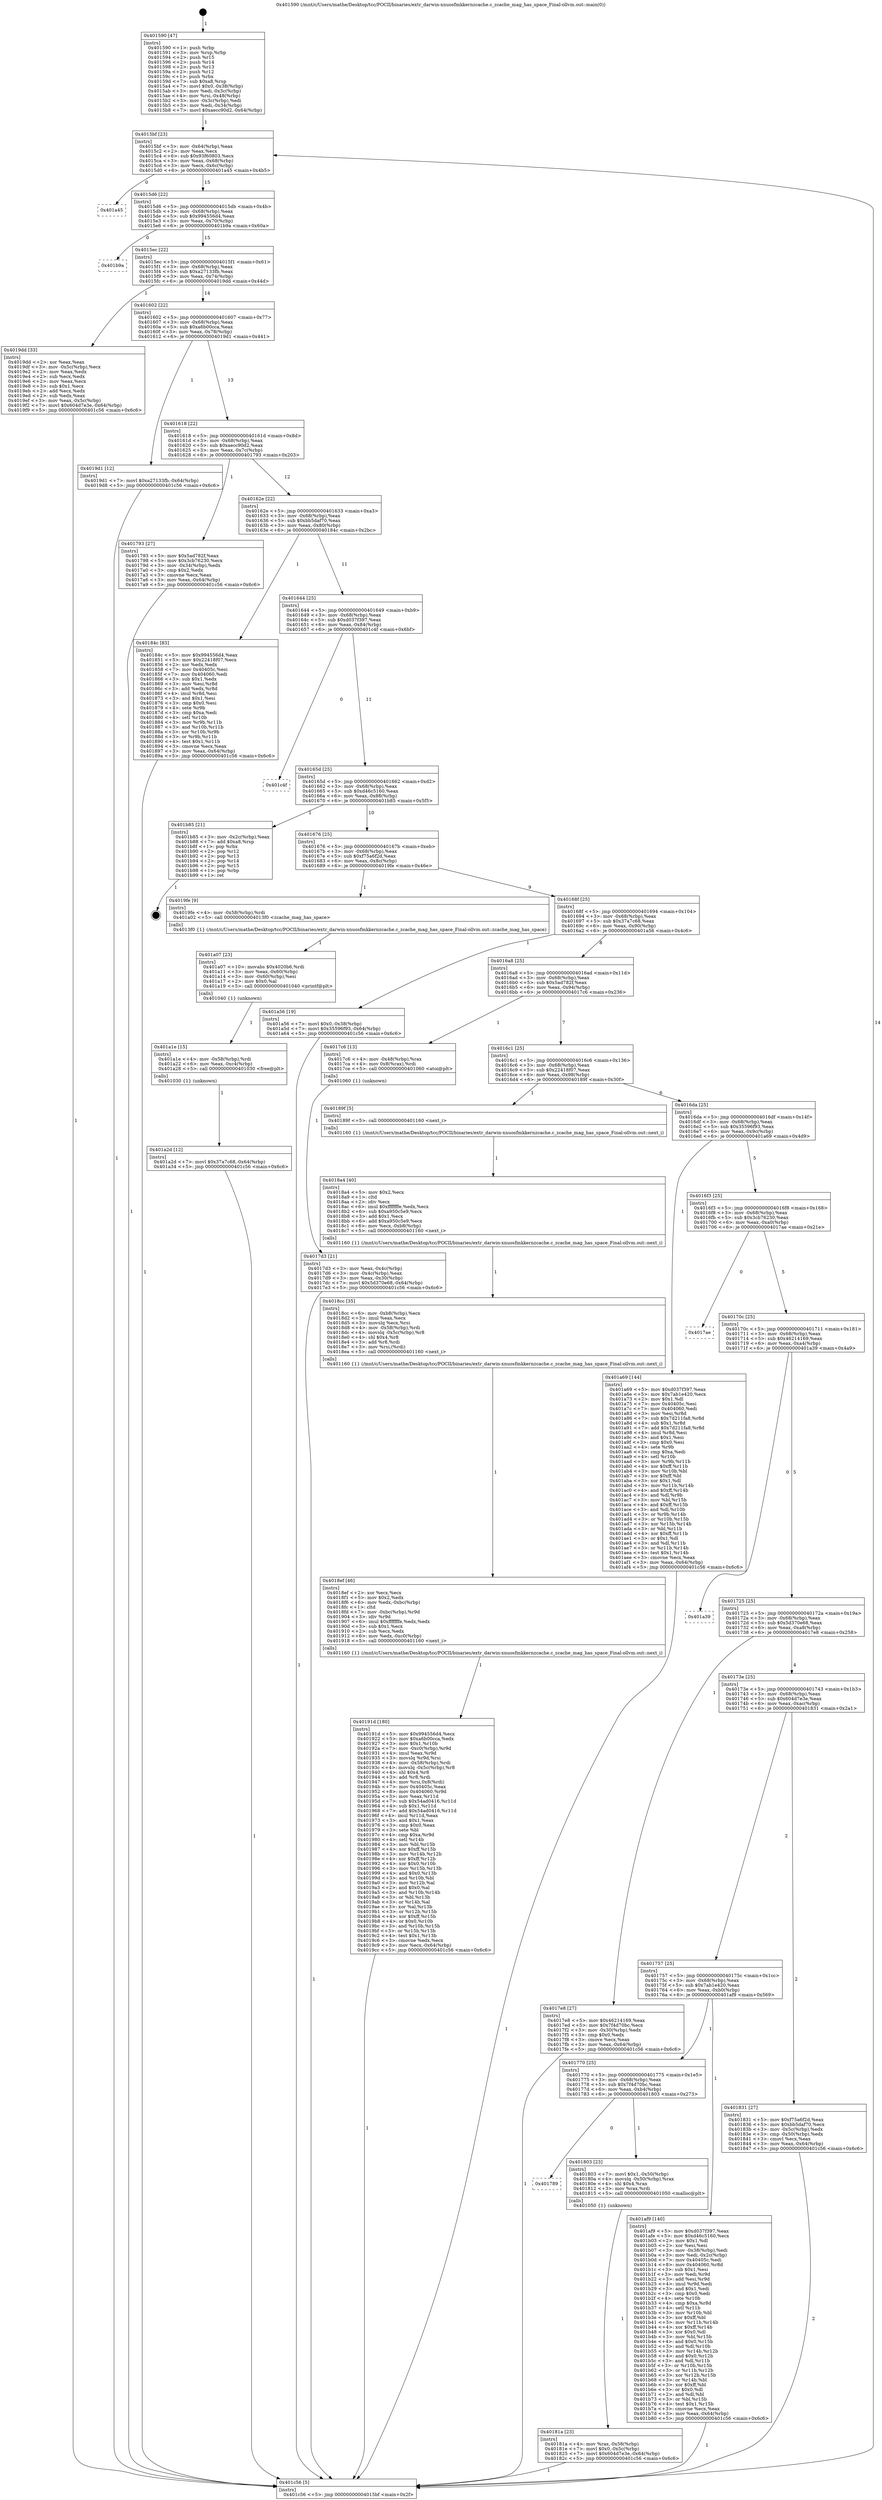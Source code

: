 digraph "0x401590" {
  label = "0x401590 (/mnt/c/Users/mathe/Desktop/tcc/POCII/binaries/extr_darwin-xnuosfmkkernzcache.c_zcache_mag_has_space_Final-ollvm.out::main(0))"
  labelloc = "t"
  node[shape=record]

  Entry [label="",width=0.3,height=0.3,shape=circle,fillcolor=black,style=filled]
  "0x4015bf" [label="{
     0x4015bf [23]\l
     | [instrs]\l
     &nbsp;&nbsp;0x4015bf \<+3\>: mov -0x64(%rbp),%eax\l
     &nbsp;&nbsp;0x4015c2 \<+2\>: mov %eax,%ecx\l
     &nbsp;&nbsp;0x4015c4 \<+6\>: sub $0x93f60803,%ecx\l
     &nbsp;&nbsp;0x4015ca \<+3\>: mov %eax,-0x68(%rbp)\l
     &nbsp;&nbsp;0x4015cd \<+3\>: mov %ecx,-0x6c(%rbp)\l
     &nbsp;&nbsp;0x4015d0 \<+6\>: je 0000000000401a45 \<main+0x4b5\>\l
  }"]
  "0x401a45" [label="{
     0x401a45\l
  }", style=dashed]
  "0x4015d6" [label="{
     0x4015d6 [22]\l
     | [instrs]\l
     &nbsp;&nbsp;0x4015d6 \<+5\>: jmp 00000000004015db \<main+0x4b\>\l
     &nbsp;&nbsp;0x4015db \<+3\>: mov -0x68(%rbp),%eax\l
     &nbsp;&nbsp;0x4015de \<+5\>: sub $0x994556d4,%eax\l
     &nbsp;&nbsp;0x4015e3 \<+3\>: mov %eax,-0x70(%rbp)\l
     &nbsp;&nbsp;0x4015e6 \<+6\>: je 0000000000401b9a \<main+0x60a\>\l
  }"]
  Exit [label="",width=0.3,height=0.3,shape=circle,fillcolor=black,style=filled,peripheries=2]
  "0x401b9a" [label="{
     0x401b9a\l
  }", style=dashed]
  "0x4015ec" [label="{
     0x4015ec [22]\l
     | [instrs]\l
     &nbsp;&nbsp;0x4015ec \<+5\>: jmp 00000000004015f1 \<main+0x61\>\l
     &nbsp;&nbsp;0x4015f1 \<+3\>: mov -0x68(%rbp),%eax\l
     &nbsp;&nbsp;0x4015f4 \<+5\>: sub $0xa27133fb,%eax\l
     &nbsp;&nbsp;0x4015f9 \<+3\>: mov %eax,-0x74(%rbp)\l
     &nbsp;&nbsp;0x4015fc \<+6\>: je 00000000004019dd \<main+0x44d\>\l
  }"]
  "0x401a2d" [label="{
     0x401a2d [12]\l
     | [instrs]\l
     &nbsp;&nbsp;0x401a2d \<+7\>: movl $0x37a7c68,-0x64(%rbp)\l
     &nbsp;&nbsp;0x401a34 \<+5\>: jmp 0000000000401c56 \<main+0x6c6\>\l
  }"]
  "0x4019dd" [label="{
     0x4019dd [33]\l
     | [instrs]\l
     &nbsp;&nbsp;0x4019dd \<+2\>: xor %eax,%eax\l
     &nbsp;&nbsp;0x4019df \<+3\>: mov -0x5c(%rbp),%ecx\l
     &nbsp;&nbsp;0x4019e2 \<+2\>: mov %eax,%edx\l
     &nbsp;&nbsp;0x4019e4 \<+2\>: sub %ecx,%edx\l
     &nbsp;&nbsp;0x4019e6 \<+2\>: mov %eax,%ecx\l
     &nbsp;&nbsp;0x4019e8 \<+3\>: sub $0x1,%ecx\l
     &nbsp;&nbsp;0x4019eb \<+2\>: add %ecx,%edx\l
     &nbsp;&nbsp;0x4019ed \<+2\>: sub %edx,%eax\l
     &nbsp;&nbsp;0x4019ef \<+3\>: mov %eax,-0x5c(%rbp)\l
     &nbsp;&nbsp;0x4019f2 \<+7\>: movl $0x604d7e3e,-0x64(%rbp)\l
     &nbsp;&nbsp;0x4019f9 \<+5\>: jmp 0000000000401c56 \<main+0x6c6\>\l
  }"]
  "0x401602" [label="{
     0x401602 [22]\l
     | [instrs]\l
     &nbsp;&nbsp;0x401602 \<+5\>: jmp 0000000000401607 \<main+0x77\>\l
     &nbsp;&nbsp;0x401607 \<+3\>: mov -0x68(%rbp),%eax\l
     &nbsp;&nbsp;0x40160a \<+5\>: sub $0xa6b00cca,%eax\l
     &nbsp;&nbsp;0x40160f \<+3\>: mov %eax,-0x78(%rbp)\l
     &nbsp;&nbsp;0x401612 \<+6\>: je 00000000004019d1 \<main+0x441\>\l
  }"]
  "0x401a1e" [label="{
     0x401a1e [15]\l
     | [instrs]\l
     &nbsp;&nbsp;0x401a1e \<+4\>: mov -0x58(%rbp),%rdi\l
     &nbsp;&nbsp;0x401a22 \<+6\>: mov %eax,-0xc4(%rbp)\l
     &nbsp;&nbsp;0x401a28 \<+5\>: call 0000000000401030 \<free@plt\>\l
     | [calls]\l
     &nbsp;&nbsp;0x401030 \{1\} (unknown)\l
  }"]
  "0x4019d1" [label="{
     0x4019d1 [12]\l
     | [instrs]\l
     &nbsp;&nbsp;0x4019d1 \<+7\>: movl $0xa27133fb,-0x64(%rbp)\l
     &nbsp;&nbsp;0x4019d8 \<+5\>: jmp 0000000000401c56 \<main+0x6c6\>\l
  }"]
  "0x401618" [label="{
     0x401618 [22]\l
     | [instrs]\l
     &nbsp;&nbsp;0x401618 \<+5\>: jmp 000000000040161d \<main+0x8d\>\l
     &nbsp;&nbsp;0x40161d \<+3\>: mov -0x68(%rbp),%eax\l
     &nbsp;&nbsp;0x401620 \<+5\>: sub $0xaecc90d2,%eax\l
     &nbsp;&nbsp;0x401625 \<+3\>: mov %eax,-0x7c(%rbp)\l
     &nbsp;&nbsp;0x401628 \<+6\>: je 0000000000401793 \<main+0x203\>\l
  }"]
  "0x401a07" [label="{
     0x401a07 [23]\l
     | [instrs]\l
     &nbsp;&nbsp;0x401a07 \<+10\>: movabs $0x4020b6,%rdi\l
     &nbsp;&nbsp;0x401a11 \<+3\>: mov %eax,-0x60(%rbp)\l
     &nbsp;&nbsp;0x401a14 \<+3\>: mov -0x60(%rbp),%esi\l
     &nbsp;&nbsp;0x401a17 \<+2\>: mov $0x0,%al\l
     &nbsp;&nbsp;0x401a19 \<+5\>: call 0000000000401040 \<printf@plt\>\l
     | [calls]\l
     &nbsp;&nbsp;0x401040 \{1\} (unknown)\l
  }"]
  "0x401793" [label="{
     0x401793 [27]\l
     | [instrs]\l
     &nbsp;&nbsp;0x401793 \<+5\>: mov $0x5ad782f,%eax\l
     &nbsp;&nbsp;0x401798 \<+5\>: mov $0x3cb76230,%ecx\l
     &nbsp;&nbsp;0x40179d \<+3\>: mov -0x34(%rbp),%edx\l
     &nbsp;&nbsp;0x4017a0 \<+3\>: cmp $0x2,%edx\l
     &nbsp;&nbsp;0x4017a3 \<+3\>: cmovne %ecx,%eax\l
     &nbsp;&nbsp;0x4017a6 \<+3\>: mov %eax,-0x64(%rbp)\l
     &nbsp;&nbsp;0x4017a9 \<+5\>: jmp 0000000000401c56 \<main+0x6c6\>\l
  }"]
  "0x40162e" [label="{
     0x40162e [22]\l
     | [instrs]\l
     &nbsp;&nbsp;0x40162e \<+5\>: jmp 0000000000401633 \<main+0xa3\>\l
     &nbsp;&nbsp;0x401633 \<+3\>: mov -0x68(%rbp),%eax\l
     &nbsp;&nbsp;0x401636 \<+5\>: sub $0xbb5daf70,%eax\l
     &nbsp;&nbsp;0x40163b \<+3\>: mov %eax,-0x80(%rbp)\l
     &nbsp;&nbsp;0x40163e \<+6\>: je 000000000040184c \<main+0x2bc\>\l
  }"]
  "0x401c56" [label="{
     0x401c56 [5]\l
     | [instrs]\l
     &nbsp;&nbsp;0x401c56 \<+5\>: jmp 00000000004015bf \<main+0x2f\>\l
  }"]
  "0x401590" [label="{
     0x401590 [47]\l
     | [instrs]\l
     &nbsp;&nbsp;0x401590 \<+1\>: push %rbp\l
     &nbsp;&nbsp;0x401591 \<+3\>: mov %rsp,%rbp\l
     &nbsp;&nbsp;0x401594 \<+2\>: push %r15\l
     &nbsp;&nbsp;0x401596 \<+2\>: push %r14\l
     &nbsp;&nbsp;0x401598 \<+2\>: push %r13\l
     &nbsp;&nbsp;0x40159a \<+2\>: push %r12\l
     &nbsp;&nbsp;0x40159c \<+1\>: push %rbx\l
     &nbsp;&nbsp;0x40159d \<+7\>: sub $0xa8,%rsp\l
     &nbsp;&nbsp;0x4015a4 \<+7\>: movl $0x0,-0x38(%rbp)\l
     &nbsp;&nbsp;0x4015ab \<+3\>: mov %edi,-0x3c(%rbp)\l
     &nbsp;&nbsp;0x4015ae \<+4\>: mov %rsi,-0x48(%rbp)\l
     &nbsp;&nbsp;0x4015b2 \<+3\>: mov -0x3c(%rbp),%edi\l
     &nbsp;&nbsp;0x4015b5 \<+3\>: mov %edi,-0x34(%rbp)\l
     &nbsp;&nbsp;0x4015b8 \<+7\>: movl $0xaecc90d2,-0x64(%rbp)\l
  }"]
  "0x40191d" [label="{
     0x40191d [180]\l
     | [instrs]\l
     &nbsp;&nbsp;0x40191d \<+5\>: mov $0x994556d4,%ecx\l
     &nbsp;&nbsp;0x401922 \<+5\>: mov $0xa6b00cca,%edx\l
     &nbsp;&nbsp;0x401927 \<+3\>: mov $0x1,%r10b\l
     &nbsp;&nbsp;0x40192a \<+7\>: mov -0xc0(%rbp),%r9d\l
     &nbsp;&nbsp;0x401931 \<+4\>: imul %eax,%r9d\l
     &nbsp;&nbsp;0x401935 \<+3\>: movslq %r9d,%rsi\l
     &nbsp;&nbsp;0x401938 \<+4\>: mov -0x58(%rbp),%rdi\l
     &nbsp;&nbsp;0x40193c \<+4\>: movslq -0x5c(%rbp),%r8\l
     &nbsp;&nbsp;0x401940 \<+4\>: shl $0x4,%r8\l
     &nbsp;&nbsp;0x401944 \<+3\>: add %r8,%rdi\l
     &nbsp;&nbsp;0x401947 \<+4\>: mov %rsi,0x8(%rdi)\l
     &nbsp;&nbsp;0x40194b \<+7\>: mov 0x40405c,%eax\l
     &nbsp;&nbsp;0x401952 \<+8\>: mov 0x404060,%r9d\l
     &nbsp;&nbsp;0x40195a \<+3\>: mov %eax,%r11d\l
     &nbsp;&nbsp;0x40195d \<+7\>: sub $0x54ad0416,%r11d\l
     &nbsp;&nbsp;0x401964 \<+4\>: sub $0x1,%r11d\l
     &nbsp;&nbsp;0x401968 \<+7\>: add $0x54ad0416,%r11d\l
     &nbsp;&nbsp;0x40196f \<+4\>: imul %r11d,%eax\l
     &nbsp;&nbsp;0x401973 \<+3\>: and $0x1,%eax\l
     &nbsp;&nbsp;0x401976 \<+3\>: cmp $0x0,%eax\l
     &nbsp;&nbsp;0x401979 \<+3\>: sete %bl\l
     &nbsp;&nbsp;0x40197c \<+4\>: cmp $0xa,%r9d\l
     &nbsp;&nbsp;0x401980 \<+4\>: setl %r14b\l
     &nbsp;&nbsp;0x401984 \<+3\>: mov %bl,%r15b\l
     &nbsp;&nbsp;0x401987 \<+4\>: xor $0xff,%r15b\l
     &nbsp;&nbsp;0x40198b \<+3\>: mov %r14b,%r12b\l
     &nbsp;&nbsp;0x40198e \<+4\>: xor $0xff,%r12b\l
     &nbsp;&nbsp;0x401992 \<+4\>: xor $0x0,%r10b\l
     &nbsp;&nbsp;0x401996 \<+3\>: mov %r15b,%r13b\l
     &nbsp;&nbsp;0x401999 \<+4\>: and $0x0,%r13b\l
     &nbsp;&nbsp;0x40199d \<+3\>: and %r10b,%bl\l
     &nbsp;&nbsp;0x4019a0 \<+3\>: mov %r12b,%al\l
     &nbsp;&nbsp;0x4019a3 \<+2\>: and $0x0,%al\l
     &nbsp;&nbsp;0x4019a5 \<+3\>: and %r10b,%r14b\l
     &nbsp;&nbsp;0x4019a8 \<+3\>: or %bl,%r13b\l
     &nbsp;&nbsp;0x4019ab \<+3\>: or %r14b,%al\l
     &nbsp;&nbsp;0x4019ae \<+3\>: xor %al,%r13b\l
     &nbsp;&nbsp;0x4019b1 \<+3\>: or %r12b,%r15b\l
     &nbsp;&nbsp;0x4019b4 \<+4\>: xor $0xff,%r15b\l
     &nbsp;&nbsp;0x4019b8 \<+4\>: or $0x0,%r10b\l
     &nbsp;&nbsp;0x4019bc \<+3\>: and %r10b,%r15b\l
     &nbsp;&nbsp;0x4019bf \<+3\>: or %r15b,%r13b\l
     &nbsp;&nbsp;0x4019c2 \<+4\>: test $0x1,%r13b\l
     &nbsp;&nbsp;0x4019c6 \<+3\>: cmovne %edx,%ecx\l
     &nbsp;&nbsp;0x4019c9 \<+3\>: mov %ecx,-0x64(%rbp)\l
     &nbsp;&nbsp;0x4019cc \<+5\>: jmp 0000000000401c56 \<main+0x6c6\>\l
  }"]
  "0x40184c" [label="{
     0x40184c [83]\l
     | [instrs]\l
     &nbsp;&nbsp;0x40184c \<+5\>: mov $0x994556d4,%eax\l
     &nbsp;&nbsp;0x401851 \<+5\>: mov $0x22418f07,%ecx\l
     &nbsp;&nbsp;0x401856 \<+2\>: xor %edx,%edx\l
     &nbsp;&nbsp;0x401858 \<+7\>: mov 0x40405c,%esi\l
     &nbsp;&nbsp;0x40185f \<+7\>: mov 0x404060,%edi\l
     &nbsp;&nbsp;0x401866 \<+3\>: sub $0x1,%edx\l
     &nbsp;&nbsp;0x401869 \<+3\>: mov %esi,%r8d\l
     &nbsp;&nbsp;0x40186c \<+3\>: add %edx,%r8d\l
     &nbsp;&nbsp;0x40186f \<+4\>: imul %r8d,%esi\l
     &nbsp;&nbsp;0x401873 \<+3\>: and $0x1,%esi\l
     &nbsp;&nbsp;0x401876 \<+3\>: cmp $0x0,%esi\l
     &nbsp;&nbsp;0x401879 \<+4\>: sete %r9b\l
     &nbsp;&nbsp;0x40187d \<+3\>: cmp $0xa,%edi\l
     &nbsp;&nbsp;0x401880 \<+4\>: setl %r10b\l
     &nbsp;&nbsp;0x401884 \<+3\>: mov %r9b,%r11b\l
     &nbsp;&nbsp;0x401887 \<+3\>: and %r10b,%r11b\l
     &nbsp;&nbsp;0x40188a \<+3\>: xor %r10b,%r9b\l
     &nbsp;&nbsp;0x40188d \<+3\>: or %r9b,%r11b\l
     &nbsp;&nbsp;0x401890 \<+4\>: test $0x1,%r11b\l
     &nbsp;&nbsp;0x401894 \<+3\>: cmovne %ecx,%eax\l
     &nbsp;&nbsp;0x401897 \<+3\>: mov %eax,-0x64(%rbp)\l
     &nbsp;&nbsp;0x40189a \<+5\>: jmp 0000000000401c56 \<main+0x6c6\>\l
  }"]
  "0x401644" [label="{
     0x401644 [25]\l
     | [instrs]\l
     &nbsp;&nbsp;0x401644 \<+5\>: jmp 0000000000401649 \<main+0xb9\>\l
     &nbsp;&nbsp;0x401649 \<+3\>: mov -0x68(%rbp),%eax\l
     &nbsp;&nbsp;0x40164c \<+5\>: sub $0xd037f397,%eax\l
     &nbsp;&nbsp;0x401651 \<+6\>: mov %eax,-0x84(%rbp)\l
     &nbsp;&nbsp;0x401657 \<+6\>: je 0000000000401c4f \<main+0x6bf\>\l
  }"]
  "0x4018ef" [label="{
     0x4018ef [46]\l
     | [instrs]\l
     &nbsp;&nbsp;0x4018ef \<+2\>: xor %ecx,%ecx\l
     &nbsp;&nbsp;0x4018f1 \<+5\>: mov $0x2,%edx\l
     &nbsp;&nbsp;0x4018f6 \<+6\>: mov %edx,-0xbc(%rbp)\l
     &nbsp;&nbsp;0x4018fc \<+1\>: cltd\l
     &nbsp;&nbsp;0x4018fd \<+7\>: mov -0xbc(%rbp),%r9d\l
     &nbsp;&nbsp;0x401904 \<+3\>: idiv %r9d\l
     &nbsp;&nbsp;0x401907 \<+6\>: imul $0xfffffffe,%edx,%edx\l
     &nbsp;&nbsp;0x40190d \<+3\>: sub $0x1,%ecx\l
     &nbsp;&nbsp;0x401910 \<+2\>: sub %ecx,%edx\l
     &nbsp;&nbsp;0x401912 \<+6\>: mov %edx,-0xc0(%rbp)\l
     &nbsp;&nbsp;0x401918 \<+5\>: call 0000000000401160 \<next_i\>\l
     | [calls]\l
     &nbsp;&nbsp;0x401160 \{1\} (/mnt/c/Users/mathe/Desktop/tcc/POCII/binaries/extr_darwin-xnuosfmkkernzcache.c_zcache_mag_has_space_Final-ollvm.out::next_i)\l
  }"]
  "0x401c4f" [label="{
     0x401c4f\l
  }", style=dashed]
  "0x40165d" [label="{
     0x40165d [25]\l
     | [instrs]\l
     &nbsp;&nbsp;0x40165d \<+5\>: jmp 0000000000401662 \<main+0xd2\>\l
     &nbsp;&nbsp;0x401662 \<+3\>: mov -0x68(%rbp),%eax\l
     &nbsp;&nbsp;0x401665 \<+5\>: sub $0xd46c5160,%eax\l
     &nbsp;&nbsp;0x40166a \<+6\>: mov %eax,-0x88(%rbp)\l
     &nbsp;&nbsp;0x401670 \<+6\>: je 0000000000401b85 \<main+0x5f5\>\l
  }"]
  "0x4018cc" [label="{
     0x4018cc [35]\l
     | [instrs]\l
     &nbsp;&nbsp;0x4018cc \<+6\>: mov -0xb8(%rbp),%ecx\l
     &nbsp;&nbsp;0x4018d2 \<+3\>: imul %eax,%ecx\l
     &nbsp;&nbsp;0x4018d5 \<+3\>: movslq %ecx,%rsi\l
     &nbsp;&nbsp;0x4018d8 \<+4\>: mov -0x58(%rbp),%rdi\l
     &nbsp;&nbsp;0x4018dc \<+4\>: movslq -0x5c(%rbp),%r8\l
     &nbsp;&nbsp;0x4018e0 \<+4\>: shl $0x4,%r8\l
     &nbsp;&nbsp;0x4018e4 \<+3\>: add %r8,%rdi\l
     &nbsp;&nbsp;0x4018e7 \<+3\>: mov %rsi,(%rdi)\l
     &nbsp;&nbsp;0x4018ea \<+5\>: call 0000000000401160 \<next_i\>\l
     | [calls]\l
     &nbsp;&nbsp;0x401160 \{1\} (/mnt/c/Users/mathe/Desktop/tcc/POCII/binaries/extr_darwin-xnuosfmkkernzcache.c_zcache_mag_has_space_Final-ollvm.out::next_i)\l
  }"]
  "0x401b85" [label="{
     0x401b85 [21]\l
     | [instrs]\l
     &nbsp;&nbsp;0x401b85 \<+3\>: mov -0x2c(%rbp),%eax\l
     &nbsp;&nbsp;0x401b88 \<+7\>: add $0xa8,%rsp\l
     &nbsp;&nbsp;0x401b8f \<+1\>: pop %rbx\l
     &nbsp;&nbsp;0x401b90 \<+2\>: pop %r12\l
     &nbsp;&nbsp;0x401b92 \<+2\>: pop %r13\l
     &nbsp;&nbsp;0x401b94 \<+2\>: pop %r14\l
     &nbsp;&nbsp;0x401b96 \<+2\>: pop %r15\l
     &nbsp;&nbsp;0x401b98 \<+1\>: pop %rbp\l
     &nbsp;&nbsp;0x401b99 \<+1\>: ret\l
  }"]
  "0x401676" [label="{
     0x401676 [25]\l
     | [instrs]\l
     &nbsp;&nbsp;0x401676 \<+5\>: jmp 000000000040167b \<main+0xeb\>\l
     &nbsp;&nbsp;0x40167b \<+3\>: mov -0x68(%rbp),%eax\l
     &nbsp;&nbsp;0x40167e \<+5\>: sub $0xf75a6f2d,%eax\l
     &nbsp;&nbsp;0x401683 \<+6\>: mov %eax,-0x8c(%rbp)\l
     &nbsp;&nbsp;0x401689 \<+6\>: je 00000000004019fe \<main+0x46e\>\l
  }"]
  "0x4018a4" [label="{
     0x4018a4 [40]\l
     | [instrs]\l
     &nbsp;&nbsp;0x4018a4 \<+5\>: mov $0x2,%ecx\l
     &nbsp;&nbsp;0x4018a9 \<+1\>: cltd\l
     &nbsp;&nbsp;0x4018aa \<+2\>: idiv %ecx\l
     &nbsp;&nbsp;0x4018ac \<+6\>: imul $0xfffffffe,%edx,%ecx\l
     &nbsp;&nbsp;0x4018b2 \<+6\>: sub $0xa950c5e9,%ecx\l
     &nbsp;&nbsp;0x4018b8 \<+3\>: add $0x1,%ecx\l
     &nbsp;&nbsp;0x4018bb \<+6\>: add $0xa950c5e9,%ecx\l
     &nbsp;&nbsp;0x4018c1 \<+6\>: mov %ecx,-0xb8(%rbp)\l
     &nbsp;&nbsp;0x4018c7 \<+5\>: call 0000000000401160 \<next_i\>\l
     | [calls]\l
     &nbsp;&nbsp;0x401160 \{1\} (/mnt/c/Users/mathe/Desktop/tcc/POCII/binaries/extr_darwin-xnuosfmkkernzcache.c_zcache_mag_has_space_Final-ollvm.out::next_i)\l
  }"]
  "0x4019fe" [label="{
     0x4019fe [9]\l
     | [instrs]\l
     &nbsp;&nbsp;0x4019fe \<+4\>: mov -0x58(%rbp),%rdi\l
     &nbsp;&nbsp;0x401a02 \<+5\>: call 00000000004013f0 \<zcache_mag_has_space\>\l
     | [calls]\l
     &nbsp;&nbsp;0x4013f0 \{1\} (/mnt/c/Users/mathe/Desktop/tcc/POCII/binaries/extr_darwin-xnuosfmkkernzcache.c_zcache_mag_has_space_Final-ollvm.out::zcache_mag_has_space)\l
  }"]
  "0x40168f" [label="{
     0x40168f [25]\l
     | [instrs]\l
     &nbsp;&nbsp;0x40168f \<+5\>: jmp 0000000000401694 \<main+0x104\>\l
     &nbsp;&nbsp;0x401694 \<+3\>: mov -0x68(%rbp),%eax\l
     &nbsp;&nbsp;0x401697 \<+5\>: sub $0x37a7c68,%eax\l
     &nbsp;&nbsp;0x40169c \<+6\>: mov %eax,-0x90(%rbp)\l
     &nbsp;&nbsp;0x4016a2 \<+6\>: je 0000000000401a56 \<main+0x4c6\>\l
  }"]
  "0x40181a" [label="{
     0x40181a [23]\l
     | [instrs]\l
     &nbsp;&nbsp;0x40181a \<+4\>: mov %rax,-0x58(%rbp)\l
     &nbsp;&nbsp;0x40181e \<+7\>: movl $0x0,-0x5c(%rbp)\l
     &nbsp;&nbsp;0x401825 \<+7\>: movl $0x604d7e3e,-0x64(%rbp)\l
     &nbsp;&nbsp;0x40182c \<+5\>: jmp 0000000000401c56 \<main+0x6c6\>\l
  }"]
  "0x401a56" [label="{
     0x401a56 [19]\l
     | [instrs]\l
     &nbsp;&nbsp;0x401a56 \<+7\>: movl $0x0,-0x38(%rbp)\l
     &nbsp;&nbsp;0x401a5d \<+7\>: movl $0x35596f93,-0x64(%rbp)\l
     &nbsp;&nbsp;0x401a64 \<+5\>: jmp 0000000000401c56 \<main+0x6c6\>\l
  }"]
  "0x4016a8" [label="{
     0x4016a8 [25]\l
     | [instrs]\l
     &nbsp;&nbsp;0x4016a8 \<+5\>: jmp 00000000004016ad \<main+0x11d\>\l
     &nbsp;&nbsp;0x4016ad \<+3\>: mov -0x68(%rbp),%eax\l
     &nbsp;&nbsp;0x4016b0 \<+5\>: sub $0x5ad782f,%eax\l
     &nbsp;&nbsp;0x4016b5 \<+6\>: mov %eax,-0x94(%rbp)\l
     &nbsp;&nbsp;0x4016bb \<+6\>: je 00000000004017c6 \<main+0x236\>\l
  }"]
  "0x401789" [label="{
     0x401789\l
  }", style=dashed]
  "0x4017c6" [label="{
     0x4017c6 [13]\l
     | [instrs]\l
     &nbsp;&nbsp;0x4017c6 \<+4\>: mov -0x48(%rbp),%rax\l
     &nbsp;&nbsp;0x4017ca \<+4\>: mov 0x8(%rax),%rdi\l
     &nbsp;&nbsp;0x4017ce \<+5\>: call 0000000000401060 \<atoi@plt\>\l
     | [calls]\l
     &nbsp;&nbsp;0x401060 \{1\} (unknown)\l
  }"]
  "0x4016c1" [label="{
     0x4016c1 [25]\l
     | [instrs]\l
     &nbsp;&nbsp;0x4016c1 \<+5\>: jmp 00000000004016c6 \<main+0x136\>\l
     &nbsp;&nbsp;0x4016c6 \<+3\>: mov -0x68(%rbp),%eax\l
     &nbsp;&nbsp;0x4016c9 \<+5\>: sub $0x22418f07,%eax\l
     &nbsp;&nbsp;0x4016ce \<+6\>: mov %eax,-0x98(%rbp)\l
     &nbsp;&nbsp;0x4016d4 \<+6\>: je 000000000040189f \<main+0x30f\>\l
  }"]
  "0x4017d3" [label="{
     0x4017d3 [21]\l
     | [instrs]\l
     &nbsp;&nbsp;0x4017d3 \<+3\>: mov %eax,-0x4c(%rbp)\l
     &nbsp;&nbsp;0x4017d6 \<+3\>: mov -0x4c(%rbp),%eax\l
     &nbsp;&nbsp;0x4017d9 \<+3\>: mov %eax,-0x30(%rbp)\l
     &nbsp;&nbsp;0x4017dc \<+7\>: movl $0x5d370e68,-0x64(%rbp)\l
     &nbsp;&nbsp;0x4017e3 \<+5\>: jmp 0000000000401c56 \<main+0x6c6\>\l
  }"]
  "0x401803" [label="{
     0x401803 [23]\l
     | [instrs]\l
     &nbsp;&nbsp;0x401803 \<+7\>: movl $0x1,-0x50(%rbp)\l
     &nbsp;&nbsp;0x40180a \<+4\>: movslq -0x50(%rbp),%rax\l
     &nbsp;&nbsp;0x40180e \<+4\>: shl $0x4,%rax\l
     &nbsp;&nbsp;0x401812 \<+3\>: mov %rax,%rdi\l
     &nbsp;&nbsp;0x401815 \<+5\>: call 0000000000401050 \<malloc@plt\>\l
     | [calls]\l
     &nbsp;&nbsp;0x401050 \{1\} (unknown)\l
  }"]
  "0x40189f" [label="{
     0x40189f [5]\l
     | [instrs]\l
     &nbsp;&nbsp;0x40189f \<+5\>: call 0000000000401160 \<next_i\>\l
     | [calls]\l
     &nbsp;&nbsp;0x401160 \{1\} (/mnt/c/Users/mathe/Desktop/tcc/POCII/binaries/extr_darwin-xnuosfmkkernzcache.c_zcache_mag_has_space_Final-ollvm.out::next_i)\l
  }"]
  "0x4016da" [label="{
     0x4016da [25]\l
     | [instrs]\l
     &nbsp;&nbsp;0x4016da \<+5\>: jmp 00000000004016df \<main+0x14f\>\l
     &nbsp;&nbsp;0x4016df \<+3\>: mov -0x68(%rbp),%eax\l
     &nbsp;&nbsp;0x4016e2 \<+5\>: sub $0x35596f93,%eax\l
     &nbsp;&nbsp;0x4016e7 \<+6\>: mov %eax,-0x9c(%rbp)\l
     &nbsp;&nbsp;0x4016ed \<+6\>: je 0000000000401a69 \<main+0x4d9\>\l
  }"]
  "0x401770" [label="{
     0x401770 [25]\l
     | [instrs]\l
     &nbsp;&nbsp;0x401770 \<+5\>: jmp 0000000000401775 \<main+0x1e5\>\l
     &nbsp;&nbsp;0x401775 \<+3\>: mov -0x68(%rbp),%eax\l
     &nbsp;&nbsp;0x401778 \<+5\>: sub $0x7f4d70bc,%eax\l
     &nbsp;&nbsp;0x40177d \<+6\>: mov %eax,-0xb4(%rbp)\l
     &nbsp;&nbsp;0x401783 \<+6\>: je 0000000000401803 \<main+0x273\>\l
  }"]
  "0x401a69" [label="{
     0x401a69 [144]\l
     | [instrs]\l
     &nbsp;&nbsp;0x401a69 \<+5\>: mov $0xd037f397,%eax\l
     &nbsp;&nbsp;0x401a6e \<+5\>: mov $0x7ab1e420,%ecx\l
     &nbsp;&nbsp;0x401a73 \<+2\>: mov $0x1,%dl\l
     &nbsp;&nbsp;0x401a75 \<+7\>: mov 0x40405c,%esi\l
     &nbsp;&nbsp;0x401a7c \<+7\>: mov 0x404060,%edi\l
     &nbsp;&nbsp;0x401a83 \<+3\>: mov %esi,%r8d\l
     &nbsp;&nbsp;0x401a86 \<+7\>: sub $0x7d211fa8,%r8d\l
     &nbsp;&nbsp;0x401a8d \<+4\>: sub $0x1,%r8d\l
     &nbsp;&nbsp;0x401a91 \<+7\>: add $0x7d211fa8,%r8d\l
     &nbsp;&nbsp;0x401a98 \<+4\>: imul %r8d,%esi\l
     &nbsp;&nbsp;0x401a9c \<+3\>: and $0x1,%esi\l
     &nbsp;&nbsp;0x401a9f \<+3\>: cmp $0x0,%esi\l
     &nbsp;&nbsp;0x401aa2 \<+4\>: sete %r9b\l
     &nbsp;&nbsp;0x401aa6 \<+3\>: cmp $0xa,%edi\l
     &nbsp;&nbsp;0x401aa9 \<+4\>: setl %r10b\l
     &nbsp;&nbsp;0x401aad \<+3\>: mov %r9b,%r11b\l
     &nbsp;&nbsp;0x401ab0 \<+4\>: xor $0xff,%r11b\l
     &nbsp;&nbsp;0x401ab4 \<+3\>: mov %r10b,%bl\l
     &nbsp;&nbsp;0x401ab7 \<+3\>: xor $0xff,%bl\l
     &nbsp;&nbsp;0x401aba \<+3\>: xor $0x1,%dl\l
     &nbsp;&nbsp;0x401abd \<+3\>: mov %r11b,%r14b\l
     &nbsp;&nbsp;0x401ac0 \<+4\>: and $0xff,%r14b\l
     &nbsp;&nbsp;0x401ac4 \<+3\>: and %dl,%r9b\l
     &nbsp;&nbsp;0x401ac7 \<+3\>: mov %bl,%r15b\l
     &nbsp;&nbsp;0x401aca \<+4\>: and $0xff,%r15b\l
     &nbsp;&nbsp;0x401ace \<+3\>: and %dl,%r10b\l
     &nbsp;&nbsp;0x401ad1 \<+3\>: or %r9b,%r14b\l
     &nbsp;&nbsp;0x401ad4 \<+3\>: or %r10b,%r15b\l
     &nbsp;&nbsp;0x401ad7 \<+3\>: xor %r15b,%r14b\l
     &nbsp;&nbsp;0x401ada \<+3\>: or %bl,%r11b\l
     &nbsp;&nbsp;0x401add \<+4\>: xor $0xff,%r11b\l
     &nbsp;&nbsp;0x401ae1 \<+3\>: or $0x1,%dl\l
     &nbsp;&nbsp;0x401ae4 \<+3\>: and %dl,%r11b\l
     &nbsp;&nbsp;0x401ae7 \<+3\>: or %r11b,%r14b\l
     &nbsp;&nbsp;0x401aea \<+4\>: test $0x1,%r14b\l
     &nbsp;&nbsp;0x401aee \<+3\>: cmovne %ecx,%eax\l
     &nbsp;&nbsp;0x401af1 \<+3\>: mov %eax,-0x64(%rbp)\l
     &nbsp;&nbsp;0x401af4 \<+5\>: jmp 0000000000401c56 \<main+0x6c6\>\l
  }"]
  "0x4016f3" [label="{
     0x4016f3 [25]\l
     | [instrs]\l
     &nbsp;&nbsp;0x4016f3 \<+5\>: jmp 00000000004016f8 \<main+0x168\>\l
     &nbsp;&nbsp;0x4016f8 \<+3\>: mov -0x68(%rbp),%eax\l
     &nbsp;&nbsp;0x4016fb \<+5\>: sub $0x3cb76230,%eax\l
     &nbsp;&nbsp;0x401700 \<+6\>: mov %eax,-0xa0(%rbp)\l
     &nbsp;&nbsp;0x401706 \<+6\>: je 00000000004017ae \<main+0x21e\>\l
  }"]
  "0x401af9" [label="{
     0x401af9 [140]\l
     | [instrs]\l
     &nbsp;&nbsp;0x401af9 \<+5\>: mov $0xd037f397,%eax\l
     &nbsp;&nbsp;0x401afe \<+5\>: mov $0xd46c5160,%ecx\l
     &nbsp;&nbsp;0x401b03 \<+2\>: mov $0x1,%dl\l
     &nbsp;&nbsp;0x401b05 \<+2\>: xor %esi,%esi\l
     &nbsp;&nbsp;0x401b07 \<+3\>: mov -0x38(%rbp),%edi\l
     &nbsp;&nbsp;0x401b0a \<+3\>: mov %edi,-0x2c(%rbp)\l
     &nbsp;&nbsp;0x401b0d \<+7\>: mov 0x40405c,%edi\l
     &nbsp;&nbsp;0x401b14 \<+8\>: mov 0x404060,%r8d\l
     &nbsp;&nbsp;0x401b1c \<+3\>: sub $0x1,%esi\l
     &nbsp;&nbsp;0x401b1f \<+3\>: mov %edi,%r9d\l
     &nbsp;&nbsp;0x401b22 \<+3\>: add %esi,%r9d\l
     &nbsp;&nbsp;0x401b25 \<+4\>: imul %r9d,%edi\l
     &nbsp;&nbsp;0x401b29 \<+3\>: and $0x1,%edi\l
     &nbsp;&nbsp;0x401b2c \<+3\>: cmp $0x0,%edi\l
     &nbsp;&nbsp;0x401b2f \<+4\>: sete %r10b\l
     &nbsp;&nbsp;0x401b33 \<+4\>: cmp $0xa,%r8d\l
     &nbsp;&nbsp;0x401b37 \<+4\>: setl %r11b\l
     &nbsp;&nbsp;0x401b3b \<+3\>: mov %r10b,%bl\l
     &nbsp;&nbsp;0x401b3e \<+3\>: xor $0xff,%bl\l
     &nbsp;&nbsp;0x401b41 \<+3\>: mov %r11b,%r14b\l
     &nbsp;&nbsp;0x401b44 \<+4\>: xor $0xff,%r14b\l
     &nbsp;&nbsp;0x401b48 \<+3\>: xor $0x0,%dl\l
     &nbsp;&nbsp;0x401b4b \<+3\>: mov %bl,%r15b\l
     &nbsp;&nbsp;0x401b4e \<+4\>: and $0x0,%r15b\l
     &nbsp;&nbsp;0x401b52 \<+3\>: and %dl,%r10b\l
     &nbsp;&nbsp;0x401b55 \<+3\>: mov %r14b,%r12b\l
     &nbsp;&nbsp;0x401b58 \<+4\>: and $0x0,%r12b\l
     &nbsp;&nbsp;0x401b5c \<+3\>: and %dl,%r11b\l
     &nbsp;&nbsp;0x401b5f \<+3\>: or %r10b,%r15b\l
     &nbsp;&nbsp;0x401b62 \<+3\>: or %r11b,%r12b\l
     &nbsp;&nbsp;0x401b65 \<+3\>: xor %r12b,%r15b\l
     &nbsp;&nbsp;0x401b68 \<+3\>: or %r14b,%bl\l
     &nbsp;&nbsp;0x401b6b \<+3\>: xor $0xff,%bl\l
     &nbsp;&nbsp;0x401b6e \<+3\>: or $0x0,%dl\l
     &nbsp;&nbsp;0x401b71 \<+2\>: and %dl,%bl\l
     &nbsp;&nbsp;0x401b73 \<+3\>: or %bl,%r15b\l
     &nbsp;&nbsp;0x401b76 \<+4\>: test $0x1,%r15b\l
     &nbsp;&nbsp;0x401b7a \<+3\>: cmovne %ecx,%eax\l
     &nbsp;&nbsp;0x401b7d \<+3\>: mov %eax,-0x64(%rbp)\l
     &nbsp;&nbsp;0x401b80 \<+5\>: jmp 0000000000401c56 \<main+0x6c6\>\l
  }"]
  "0x4017ae" [label="{
     0x4017ae\l
  }", style=dashed]
  "0x40170c" [label="{
     0x40170c [25]\l
     | [instrs]\l
     &nbsp;&nbsp;0x40170c \<+5\>: jmp 0000000000401711 \<main+0x181\>\l
     &nbsp;&nbsp;0x401711 \<+3\>: mov -0x68(%rbp),%eax\l
     &nbsp;&nbsp;0x401714 \<+5\>: sub $0x46214169,%eax\l
     &nbsp;&nbsp;0x401719 \<+6\>: mov %eax,-0xa4(%rbp)\l
     &nbsp;&nbsp;0x40171f \<+6\>: je 0000000000401a39 \<main+0x4a9\>\l
  }"]
  "0x401757" [label="{
     0x401757 [25]\l
     | [instrs]\l
     &nbsp;&nbsp;0x401757 \<+5\>: jmp 000000000040175c \<main+0x1cc\>\l
     &nbsp;&nbsp;0x40175c \<+3\>: mov -0x68(%rbp),%eax\l
     &nbsp;&nbsp;0x40175f \<+5\>: sub $0x7ab1e420,%eax\l
     &nbsp;&nbsp;0x401764 \<+6\>: mov %eax,-0xb0(%rbp)\l
     &nbsp;&nbsp;0x40176a \<+6\>: je 0000000000401af9 \<main+0x569\>\l
  }"]
  "0x401a39" [label="{
     0x401a39\l
  }", style=dashed]
  "0x401725" [label="{
     0x401725 [25]\l
     | [instrs]\l
     &nbsp;&nbsp;0x401725 \<+5\>: jmp 000000000040172a \<main+0x19a\>\l
     &nbsp;&nbsp;0x40172a \<+3\>: mov -0x68(%rbp),%eax\l
     &nbsp;&nbsp;0x40172d \<+5\>: sub $0x5d370e68,%eax\l
     &nbsp;&nbsp;0x401732 \<+6\>: mov %eax,-0xa8(%rbp)\l
     &nbsp;&nbsp;0x401738 \<+6\>: je 00000000004017e8 \<main+0x258\>\l
  }"]
  "0x401831" [label="{
     0x401831 [27]\l
     | [instrs]\l
     &nbsp;&nbsp;0x401831 \<+5\>: mov $0xf75a6f2d,%eax\l
     &nbsp;&nbsp;0x401836 \<+5\>: mov $0xbb5daf70,%ecx\l
     &nbsp;&nbsp;0x40183b \<+3\>: mov -0x5c(%rbp),%edx\l
     &nbsp;&nbsp;0x40183e \<+3\>: cmp -0x50(%rbp),%edx\l
     &nbsp;&nbsp;0x401841 \<+3\>: cmovl %ecx,%eax\l
     &nbsp;&nbsp;0x401844 \<+3\>: mov %eax,-0x64(%rbp)\l
     &nbsp;&nbsp;0x401847 \<+5\>: jmp 0000000000401c56 \<main+0x6c6\>\l
  }"]
  "0x4017e8" [label="{
     0x4017e8 [27]\l
     | [instrs]\l
     &nbsp;&nbsp;0x4017e8 \<+5\>: mov $0x46214169,%eax\l
     &nbsp;&nbsp;0x4017ed \<+5\>: mov $0x7f4d70bc,%ecx\l
     &nbsp;&nbsp;0x4017f2 \<+3\>: mov -0x30(%rbp),%edx\l
     &nbsp;&nbsp;0x4017f5 \<+3\>: cmp $0x0,%edx\l
     &nbsp;&nbsp;0x4017f8 \<+3\>: cmove %ecx,%eax\l
     &nbsp;&nbsp;0x4017fb \<+3\>: mov %eax,-0x64(%rbp)\l
     &nbsp;&nbsp;0x4017fe \<+5\>: jmp 0000000000401c56 \<main+0x6c6\>\l
  }"]
  "0x40173e" [label="{
     0x40173e [25]\l
     | [instrs]\l
     &nbsp;&nbsp;0x40173e \<+5\>: jmp 0000000000401743 \<main+0x1b3\>\l
     &nbsp;&nbsp;0x401743 \<+3\>: mov -0x68(%rbp),%eax\l
     &nbsp;&nbsp;0x401746 \<+5\>: sub $0x604d7e3e,%eax\l
     &nbsp;&nbsp;0x40174b \<+6\>: mov %eax,-0xac(%rbp)\l
     &nbsp;&nbsp;0x401751 \<+6\>: je 0000000000401831 \<main+0x2a1\>\l
  }"]
  Entry -> "0x401590" [label=" 1"]
  "0x4015bf" -> "0x401a45" [label=" 0"]
  "0x4015bf" -> "0x4015d6" [label=" 15"]
  "0x401b85" -> Exit [label=" 1"]
  "0x4015d6" -> "0x401b9a" [label=" 0"]
  "0x4015d6" -> "0x4015ec" [label=" 15"]
  "0x401af9" -> "0x401c56" [label=" 1"]
  "0x4015ec" -> "0x4019dd" [label=" 1"]
  "0x4015ec" -> "0x401602" [label=" 14"]
  "0x401a69" -> "0x401c56" [label=" 1"]
  "0x401602" -> "0x4019d1" [label=" 1"]
  "0x401602" -> "0x401618" [label=" 13"]
  "0x401a56" -> "0x401c56" [label=" 1"]
  "0x401618" -> "0x401793" [label=" 1"]
  "0x401618" -> "0x40162e" [label=" 12"]
  "0x401793" -> "0x401c56" [label=" 1"]
  "0x401590" -> "0x4015bf" [label=" 1"]
  "0x401c56" -> "0x4015bf" [label=" 14"]
  "0x401a2d" -> "0x401c56" [label=" 1"]
  "0x40162e" -> "0x40184c" [label=" 1"]
  "0x40162e" -> "0x401644" [label=" 11"]
  "0x401a1e" -> "0x401a2d" [label=" 1"]
  "0x401644" -> "0x401c4f" [label=" 0"]
  "0x401644" -> "0x40165d" [label=" 11"]
  "0x401a07" -> "0x401a1e" [label=" 1"]
  "0x40165d" -> "0x401b85" [label=" 1"]
  "0x40165d" -> "0x401676" [label=" 10"]
  "0x4019fe" -> "0x401a07" [label=" 1"]
  "0x401676" -> "0x4019fe" [label=" 1"]
  "0x401676" -> "0x40168f" [label=" 9"]
  "0x4019dd" -> "0x401c56" [label=" 1"]
  "0x40168f" -> "0x401a56" [label=" 1"]
  "0x40168f" -> "0x4016a8" [label=" 8"]
  "0x4019d1" -> "0x401c56" [label=" 1"]
  "0x4016a8" -> "0x4017c6" [label=" 1"]
  "0x4016a8" -> "0x4016c1" [label=" 7"]
  "0x4017c6" -> "0x4017d3" [label=" 1"]
  "0x4017d3" -> "0x401c56" [label=" 1"]
  "0x40191d" -> "0x401c56" [label=" 1"]
  "0x4016c1" -> "0x40189f" [label=" 1"]
  "0x4016c1" -> "0x4016da" [label=" 6"]
  "0x4018ef" -> "0x40191d" [label=" 1"]
  "0x4016da" -> "0x401a69" [label=" 1"]
  "0x4016da" -> "0x4016f3" [label=" 5"]
  "0x4018a4" -> "0x4018cc" [label=" 1"]
  "0x4016f3" -> "0x4017ae" [label=" 0"]
  "0x4016f3" -> "0x40170c" [label=" 5"]
  "0x40189f" -> "0x4018a4" [label=" 1"]
  "0x40170c" -> "0x401a39" [label=" 0"]
  "0x40170c" -> "0x401725" [label=" 5"]
  "0x401831" -> "0x401c56" [label=" 2"]
  "0x401725" -> "0x4017e8" [label=" 1"]
  "0x401725" -> "0x40173e" [label=" 4"]
  "0x4017e8" -> "0x401c56" [label=" 1"]
  "0x40181a" -> "0x401c56" [label=" 1"]
  "0x40173e" -> "0x401831" [label=" 2"]
  "0x40173e" -> "0x401757" [label=" 2"]
  "0x40184c" -> "0x401c56" [label=" 1"]
  "0x401757" -> "0x401af9" [label=" 1"]
  "0x401757" -> "0x401770" [label=" 1"]
  "0x4018cc" -> "0x4018ef" [label=" 1"]
  "0x401770" -> "0x401803" [label=" 1"]
  "0x401770" -> "0x401789" [label=" 0"]
  "0x401803" -> "0x40181a" [label=" 1"]
}
